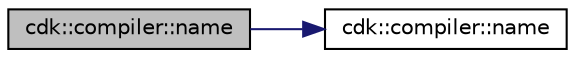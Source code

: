 digraph "cdk::compiler::name"
{
 // INTERACTIVE_SVG=YES
 // LATEX_PDF_SIZE
  edge [fontname="Helvetica",fontsize="10",labelfontname="Helvetica",labelfontsize="10"];
  node [fontname="Helvetica",fontsize="10",shape=record];
  rankdir="LR";
  Node1 [label="cdk::compiler::name",height=0.2,width=0.4,color="black", fillcolor="grey75", style="filled", fontcolor="black",tooltip=" "];
  Node1 -> Node2 [color="midnightblue",fontsize="10",style="solid"];
  Node2 [label="cdk::compiler::name",height=0.2,width=0.4,color="black", fillcolor="white", style="filled",URL="$classcdk_1_1compiler.html#a0a383085bcd220ffb5ced68463754dcb",tooltip=" "];
}

